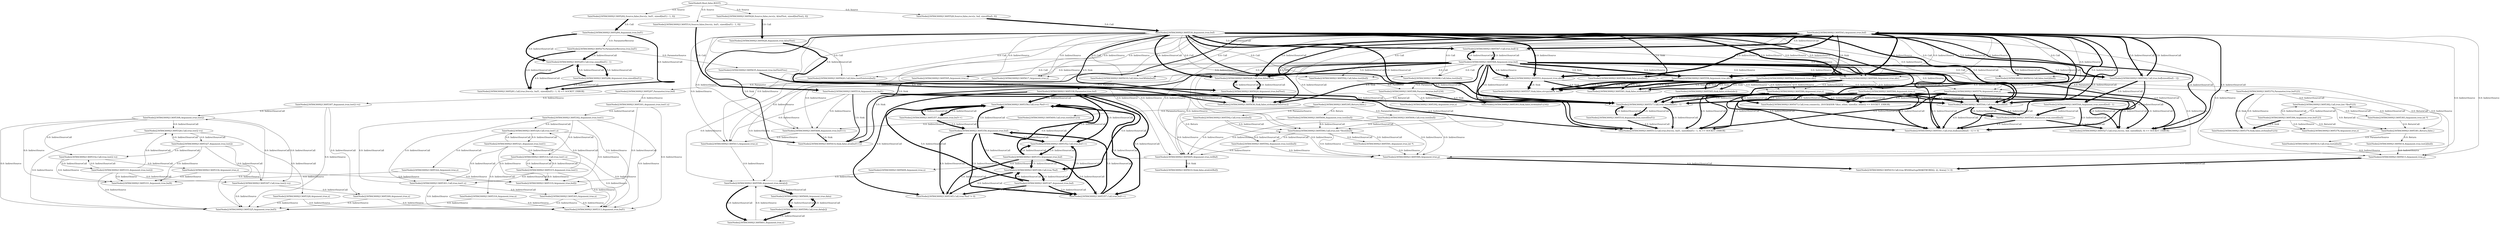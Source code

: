 digraph TaintDot {
	"TaintNode(2305843009213695543,Argument,true,buf)" -> "TaintNode(2305843009213695517,Call,true,sizeof(buf1) - 1)" [label = "5.0: IndirectSourceCall", penwidth = 6.0]
	"TaintNode(2305843009213695530,Argument,true,buf)" -> "TaintNode(2305843009213695617,Argument,true,x)" [label = "0.0: IndirectSource", penwidth = 1.0]
	"TaintNode(2305843009213695558,Argument,true,abcd)" -> "TaintNode(2305843009213695581,Sink,false,strlen(abcd))" [label = "4.0: Sink", penwidth = 5.0]
	"TaintNode(2305843009213695356,Call,true,*buf++)" -> "TaintNode(2305843009213695357,Argument,true,buf++)" [label = "5.0: IndirectSourceCall", penwidth = 6.0]
	"TaintNode(2305843009213695562,Argument,true,abc)" -> "TaintNode(2305843009213695581,Sink,false,strlen(abcd))" [label = "4.0: Sink", penwidth = 5.0]
	"TaintNode(2305843009213695383,Argument,true,int *)" -> "TaintNode(2305843009213695382,Call,true,(int *)buf123)" [label = "0.0: IndirectSourceCall", penwidth = 1.0]
	"TaintNode(2305843009213695566,Argument,true,abc)" -> "TaintNode(2305843009213695580,Argument,true,z)" [label = "0.0: IndirectSource", penwidth = 1.0]
	"TaintNode(2305843009213695353,Argument,true,buf)" -> "TaintNode(2305843009213695352,Call,true,buf++)" [label = "5.0: IndirectSourceCall", penwidth = 6.0]
	"TaintNode(0,Root,false,ROOT)" -> "TaintNode(2305843009213695514,Source,false,frecv(s, buf1, sizeof(buf1) - 1, 0))" [label = "0.0: Source", penwidth = 1.0]
	"TaintNode(2305843009213695543,Argument,true,buf)" -> "TaintNode(2305843009213695636,Sink,false,strlen(bufTestProc))" [label = "4.0: Sink", penwidth = 5.0]
	"TaintNode(2305843009213695592,Argument,true,test(buf))" -> "TaintNode(2305843009213695605,Argument,true,retBuf)" [label = "0.0: IndirectSource", penwidth = 1.0]
	"TaintNode(2305843009213695606,Argument,true,test(buf))" -> "TaintNode(2305843009213695605,Argument,true,retBuf)" [label = "0.0: IndirectSource", penwidth = 1.0]
	"TaintNode(2305843009213695628,Call,true,&bufTest)" -> "TaintNode(2305843009213695629,Argument,true,bufTest)" [label = "5.0: IndirectSourceCall", penwidth = 6.0]
	"TaintNode(2305843009213695516,Argument,true,buf1)" -> "TaintNode(2305843009213695414,Sink,false,atoi(buf111))" [label = "3.0: Sink", penwidth = 4.0]
	"TaintNode(2305843009213695558,Argument,true,abcd)" -> "TaintNode(2305843009213695557,Sink,false,strcpy(abcd, buf))" [label = "6.0: Sink", penwidth = 7.0]
	"TaintNode(2305843009213695409,Call,true,test(buf123))" -> "TaintNode(2305843009213695408,Argument,true,buf111)" [label = "0.0: IndirectSource", penwidth = 1.0]
	"TaintNode(2305843009213695382,Call,true,(int *)buf123)" -> "TaintNode(2305843009213695381,Return,false,)" [label = "0.0: ReturnCall", penwidth = 1.0]
	"TaintNode(2305843009213695568,Argument,true,buf)" -> "TaintNode(2305843009213695541,Call,true,buf[sizeof(buf) - 1] != 0)" [label = "4.0: IndirectSourceCall", penwidth = 5.0]
	"TaintNode(2305843009213695284,Argument,true,buf1)" -> "TaintNode(2305843009213695281,Call,true,frecv(s, buf1, sizeof(buf1) - 1, 0) == SOCKET_ERROR)" [label = "4.0: IndirectSourceCall", penwidth = 5.0]
	"TaintNode(2305843009213695308,Argument,true,test2)" -> "TaintNode(2305843009213695331,Argument,true,buf4)" [label = "0.0: IndirectSource", penwidth = 1.0]
	"TaintNode(2305843009213695320,Call,true,test1.z)" -> "TaintNode(2305843009213695321,Argument,true,test1)" [label = "0.0: IndirectSourceCall", penwidth = 1.0]
	"TaintNode(2305843009213695357,Call,true,buf++)" -> "TaintNode(2305843009213695356,Call,true,*buf++)" [label = "5.0: IndirectSourceCall", penwidth = 6.0]
	"TaintNode(2305843009213695580,Argument,true,z)" -> "TaintNode(2305843009213695544,Call,true,sizeof(buf) - 1)" [label = "5.0: IndirectSourceCall", penwidth = 6.0]
	"TaintNode(2305843009213695357,Argument,true,buf++)" -> "TaintNode(2305843009213695358,Argument,true,buf)" [label = "5.0: IndirectSourceCall", penwidth = 6.0]
	"TaintNode(2305843009213695600,Argument,true,data)" -> "TaintNode(2305843009213695599,Call,true,data[x])" [label = "5.0: IndirectSourceCall", penwidth = 6.0]
	"TaintNode(2305843009213695614,Argument,true,test2(buf))" -> "TaintNode(2305843009213695613,Argument,true,p)" [label = "0.0: IndirectSource", penwidth = 1.0]
	"TaintNode(2305843009213695326,Call,true,test2->x)" -> "TaintNode(2305843009213695327,Argument,true,test2)" [label = "0.0: IndirectSourceCall", penwidth = 1.0]
	"TaintNode(2305843009213695321,Argument,true,test1)" -> "TaintNode(2305843009213695319,Argument,true,buf2)" [label = "0.0: IndirectSource", penwidth = 1.0]
	"TaintNode(2305843009213695328,Argument,true,x)" -> "TaintNode(2305843009213695313,Argument,true,buf1)" [label = "0.0: IndirectSource", penwidth = 1.0]
	"TaintNode(2305843009213695307,Call,true,test2->x)" -> "TaintNode(2305843009213695308,Argument,true,test2)" [label = "0.0: IndirectSourceCall", penwidth = 1.0]
	"TaintNode(2305843009213695307,Call,true,test2->x)" -> "TaintNode(2305843009213695309,Argument,true,x)" [label = "0.0: IndirectSourceCall", penwidth = 1.0]
	"TaintNode(2305843009213695282,Source,false,frecv(s, buf1, sizeof(buf1) - 1, 0))" -> "TaintNode(2305843009213695284,Argument,true,buf1)" [label = "5.0: Call", penwidth = 6.0]
	"TaintNode(2305843009213695332,Call,true,test2->z)" -> "TaintNode(2305843009213695333,Argument,true,test2)" [label = "0.0: IndirectSourceCall", penwidth = 1.0]
	"TaintNode(2305843009213695334,Argument,true,z)" -> "TaintNode(2305843009213695319,Argument,true,buf2)" [label = "0.0: IndirectSource", penwidth = 1.0]
	"TaintNode(2305843009213695568,Argument,true,buf)" -> "TaintNode(2305843009213695413,Argument,true,x)" [label = "0.0: IndirectSource", penwidth = 1.0]
	"TaintNode(2305843009213695530,Argument,true,buf)" -> "TaintNode(2305843009213695513,Call,true,frecv(s, buf1, sizeof(buf1) - 1, 0) == SOCKET_ERROR)" [label = "4.0: IndirectSourceCall", penwidth = 5.0]
	"TaintNode(2305843009213695568,Argument,true,buf)" -> "TaintNode(2305843009213695558,Argument,true,abcd)" [label = "6.0: IndirectSource", penwidth = 7.0]
	"TaintNode(2305843009213695274,ParameterReverse,true,buf1)" -> "TaintNode(2305843009213695635,Argument,true,bufTestProc)" [label = "0.0: ParameterSource", penwidth = 1.0]
	"TaintNode(2305843009213695346,Call,true,*buf)" -> "TaintNode(2305843009213695345,Call,true,*buf != 0)" [label = "4.0: IndirectSourceCall", penwidth = 5.0]
	"TaintNode(2305843009213695333,Argument,true,test2)" -> "TaintNode(2305843009213695307,Call,true,test2->x)" [label = "0.0: IndirectSourceCall", penwidth = 1.0]
	"TaintNode(2305843009213695333,Argument,true,test2)" -> "TaintNode(2305843009213695326,Call,true,test2->x)" [label = "0.0: IndirectSourceCall", penwidth = 1.0]
	"TaintNode(2305843009213695584,Argument,true,z)" -> "TaintNode(2305843009213695517,Call,true,sizeof(buf1) - 1)" [label = "5.0: IndirectSourceCall", penwidth = 6.0]
	"TaintNode(2305843009213695543,Argument,true,buf)" -> "TaintNode(2305843009213695553,Argument,true,abcd)" [label = "6.0: IndirectSource", penwidth = 7.0]
	"TaintNode(2305843009213695327,Argument,true,test2)" -> "TaintNode(2305843009213695331,Argument,true,buf4)" [label = "0.0: IndirectSource", penwidth = 1.0]
	"TaintNode(2305843009213695285,Call,true,sizeof(buf1) - 1)" -> "TaintNode(2305843009213695281,Call,true,frecv(s, buf1, sizeof(buf1) - 1, 0) == SOCKET_ERROR)" [label = "4.0: IndirectSourceCall", penwidth = 5.0]
	"TaintNode(2305843009213695308,Argument,true,test2)" -> "TaintNode(2305843009213695325,Argument,true,buf3)" [label = "0.0: IndirectSource", penwidth = 1.0]
	"TaintNode(2305843009213695568,Argument,true,buf)" -> "TaintNode(2305843009213695589,Argument,true,p)" [label = "0.0: IndirectSource", penwidth = 1.0]
	"TaintNode(2305843009213695568,Argument,true,buf)" -> "TaintNode(2305843009213695605,Argument,true,retBuf)" [label = "0.0: IndirectSource", penwidth = 1.0]
	"TaintNode(2305843009213695606,Call,true,test(buf))" -> "TaintNode(2305843009213695589,Argument,true,p)" [label = "0.0: IndirectSource", penwidth = 1.0]
	"TaintNode(2305843009213695307,Argument,true,test2->x)" -> "TaintNode(2305843009213695308,Argument,true,test2)" [label = "0.0: IndirectSourceCall", penwidth = 1.0]
	"TaintNode(2305843009213695617,Argument,true,x)" -> "TaintNode(2305843009213695599,Argument,true,data[x])" [label = "0.0: IndirectSource", penwidth = 1.0]
	"TaintNode(2305843009213695543,Argument,true,buf)" -> "TaintNode(2305843009213695589,Argument,true,p)" [label = "0.0: IndirectSource", penwidth = 1.0]
	"TaintNode(2305843009213695562,Argument,true,abc)" -> "TaintNode(2305843009213695585,Sink,false,strlen(abc))" [label = "4.0: Sink", penwidth = 5.0]
	"TaintNode(2305843009213695297,Parameter,true,buf)" -> "TaintNode(2305843009213695301,Argument,true,test1.x)" [label = "0.0: IndirectSource", penwidth = 1.0]
	"TaintNode(2305843009213695599,Argument,true,data[x])" -> "TaintNode(2305843009213695601,Argument,true,x)" [label = "5.0: IndirectSourceCall", penwidth = 6.0]
	"TaintNode(2305843009213695614,Call,true,test2(buf))" -> "TaintNode(2305843009213695613,Argument,true,p)" [label = "0.0: IndirectSource", penwidth = 1.0]
	"TaintNode(2305843009213695530,Argument,true,buf)" -> "TaintNode(2305843009213695567,Call,true,buf[1])" [label = "5.0: IndirectSourceCall", penwidth = 6.0]
	"TaintNode(2305843009213695286,Argument,true,sizeof(buf1))" -> "TaintNode(2305843009213695281,Call,true,frecv(s, buf1, sizeof(buf1) - 1, 0) == SOCKET_ERROR)" [label = "4.0: IndirectSourceCall", penwidth = 5.0]
	"TaintNode(2305843009213695384,Argument,true,buf123)" -> "TaintNode(2305843009213695379,Sink,false,strlen(buf123))" [label = "4.0: Sink", penwidth = 5.0]
	"TaintNode(2305843009213695543,Argument,true,buf)" -> "TaintNode(2305843009213695558,Argument,true,abcd)" [label = "6.0: IndirectSource", penwidth = 7.0]
	"TaintNode(2305843009213695315,Argument,true,test1)" -> "TaintNode(2305843009213695320,Call,true,test1.z)" [label = "0.0: IndirectSourceCall", penwidth = 1.0]
	"TaintNode(2305843009213695543,Argument,true,buf)" -> "TaintNode(2305843009213695566,Argument,true,abc)" [label = "0.0: IndirectSource", penwidth = 1.0]
	"TaintNode(2305843009213695307,Call,true,test2->x)" -> "TaintNode(2305843009213695325,Argument,true,buf3)" [label = "0.0: IndirectSource", penwidth = 1.0]
	"TaintNode(2305843009213695284,Argument,true,buf1)" -> "TaintNode(2305843009213695274,ParameterReverse,true,buf1)" [label = "0.0: ParameterReverse", penwidth = 1.0]
	"TaintNode(2305843009213695384,Argument,true,buf123)" -> "TaintNode(2305843009213695381,Return,false,)" [label = "0.0: ReturnCall", penwidth = 1.0]
	"TaintNode(2305843009213695544,Argument,true,sizeof(buf) - 1)" -> "TaintNode(2305843009213695545,Argument,true,sizeof(buf))" [label = "5.0: IndirectSourceCall", penwidth = 6.0]
	"TaintNode(2305843009213695374,Parameter,true,buf123)" -> "TaintNode(2305843009213695382,Call,true,(int *)buf123)" [label = "0.0: IndirectSourceCall", penwidth = 1.0]
	"TaintNode(2305843009213695635,Argument,true,bufTestProc)" -> "TaintNode(2305843009213695636,Sink,false,strlen(bufTestProc))" [label = "4.0: Sink", penwidth = 5.0]
	"TaintNode(2305843009213695568,Argument,true,buf)" -> "TaintNode(2305843009213695620,Call,false,testPointers(buf))" [label = "0.0: Call", penwidth = 1.0]
	"TaintNode(2305843009213695514,Source,false,frecv(s, buf1, sizeof(buf1) - 1, 0))" -> "TaintNode(2305843009213695516,Argument,true,buf1)" [label = "5.0: Call", penwidth = 6.0]
	"TaintNode(2305843009213695543,Argument,true,buf)" -> "TaintNode(2305843009213695617,Argument,true,x)" [label = "0.0: IndirectSource", penwidth = 1.0]
	"TaintNode(2305843009213695568,Argument,true,buf)" -> "TaintNode(2305843009213695595,Argument,true,x)" [label = "0.0: IndirectSource", penwidth = 1.0]
	"TaintNode(2305843009213695357,Argument,true,buf++)" -> "TaintNode(2305843009213695356,Call,true,*buf++)" [label = "5.0: IndirectSourceCall", penwidth = 6.0]
	"TaintNode(2305843009213695553,Argument,true,abcd)" -> "TaintNode(2305843009213695580,Argument,true,z)" [label = "0.0: IndirectSource", penwidth = 1.0]
	"TaintNode(2305843009213695353,Argument,true,buf)" -> "TaintNode(2305843009213695346,Call,true,*buf)" [label = "5.0: IndirectSourceCall", penwidth = 6.0]
	"TaintNode(0,Root,false,ROOT)" -> "TaintNode(2305843009213695282,Source,false,frecv(s, buf1, sizeof(buf1) - 1, 0))" [label = "0.0: Source", penwidth = 1.0]
	"TaintNode(2305843009213695567,Call,true,buf[1])" -> "TaintNode(2305843009213695566,Argument,true,abc)" [label = "0.0: IndirectSource", penwidth = 1.0]
	"TaintNode(2305843009213695595,Argument,true,x)" -> "TaintNode(2305843009213695599,Argument,true,data[x])" [label = "0.0: IndirectSource", penwidth = 1.0]
	"TaintNode(2305843009213695346,Call,true,*buf)" -> "TaintNode(2305843009213695347,Argument,true,buf)" [label = "5.0: IndirectSourceCall", penwidth = 6.0]
	"TaintNode(2305843009213695562,Argument,true,abc)" -> "TaintNode(2305843009213695580,Argument,true,z)" [label = "0.0: IndirectSource", penwidth = 1.0]
	"TaintNode(2305843009213695530,Argument,true,buf)" -> "TaintNode(2305843009213695614,Call,false,test2(buf))" [label = "0.0: Call", penwidth = 1.0]
	"TaintNode(2305843009213695516,Argument,true,buf1)" -> "TaintNode(2305843009213695413,Argument,true,x)" [label = "0.0: IndirectSource", penwidth = 1.0]
	"TaintNode(2305843009213695358,Argument,true,buf)" -> "TaintNode(2305843009213695345,Call,true,*buf != 0)" [label = "4.0: IndirectSourceCall", penwidth = 5.0]
	"TaintNode(2305843009213695347,Argument,true,buf)" -> "TaintNode(2305843009213695356,Call,true,*buf++)" [label = "5.0: IndirectSourceCall", penwidth = 6.0]
	"TaintNode(2305843009213695543,Argument,true,buf)" -> "TaintNode(2305843009213695614,Call,false,test2(buf))" [label = "0.0: Call", penwidth = 1.0]
	"TaintNode(2305843009213695543,Argument,true,buf)" -> "TaintNode(2305843009213695527,Call,true,recv(s, buf, sizeof(buf), 0) == SOCKET_ERROR)" [label = "4.0: IndirectSourceCall", penwidth = 5.0]
	"TaintNode(2305843009213695568,Argument,true,buf)" -> "TaintNode(2305843009213695527,Call,true,recv(s, buf, sizeof(buf), 0) == SOCKET_ERROR)" [label = "4.0: IndirectSourceCall", penwidth = 5.0]
	"TaintNode(2305843009213695544,Call,true,sizeof(buf) - 1)" -> "TaintNode(2305843009213695545,Argument,true,sizeof(buf))" [label = "5.0: IndirectSourceCall", penwidth = 6.0]
	"TaintNode(2305843009213695606,Argument,true,test(buf))" -> "TaintNode(2305843009213695590,Call,true,(int *)test(buf))" [label = "0.0: IndirectSourceCall", penwidth = 1.0]
	"TaintNode(2305843009213695542,Call,true,buf[sizeof(buf) - 1])" -> "TaintNode(2305843009213695543,Argument,true,buf)" [label = "5.0: IndirectSourceCall", penwidth = 6.0]
	"TaintNode(2305843009213695316,Argument,true,x)" -> "TaintNode(2305843009213695313,Argument,true,buf1)" [label = "0.0: IndirectSource", penwidth = 1.0]
	"TaintNode(2305843009213695568,Argument,true,buf)" -> "TaintNode(2305843009213695576,Argument,true,z)" [label = "0.0: IndirectSource", penwidth = 1.0]
	"TaintNode(2305843009213695566,Argument,true,abc)" -> "TaintNode(2305843009213695584,Argument,true,z)" [label = "0.0: IndirectSource", penwidth = 1.0]
	"TaintNode(2305843009213695568,Argument,true,buf)" -> "TaintNode(2305843009213695414,Sink,false,atoi(buf111))" [label = "3.0: Sink", penwidth = 4.0]
	"TaintNode(2305843009213695576,Argument,true,z)" -> "TaintNode(2305843009213695517,Call,true,sizeof(buf1) - 1)" [label = "5.0: IndirectSourceCall", penwidth = 6.0]
	"TaintNode(2305843009213695530,Argument,true,buf)" -> "TaintNode(2305843009213695613,Argument,true,p)" [label = "0.0: IndirectSource", penwidth = 1.0]
	"TaintNode(2305843009213695347,Argument,true,buf)" -> "TaintNode(2305843009213695345,Call,true,*buf != 0)" [label = "4.0: IndirectSourceCall", penwidth = 5.0]
	"TaintNode(2305843009213695605,Argument,true,retBuf)" -> "TaintNode(2305843009213695609,Argument,true,x)" [label = "0.0: IndirectSource", penwidth = 1.0]
	"TaintNode(2305843009213695332,Call,true,test2->z)" -> "TaintNode(2305843009213695331,Argument,true,buf4)" [label = "0.0: IndirectSource", penwidth = 1.0]
	"TaintNode(2305843009213695286,Argument,true,sizeof(buf1))" -> "TaintNode(2305843009213695285,Call,true,sizeof(buf1) - 1)" [label = "5.0: IndirectSourceCall", penwidth = 6.0]
	"TaintNode(2305843009213695358,Argument,true,buf)" -> "TaintNode(2305843009213695356,Call,true,*buf++)" [label = "5.0: IndirectSourceCall", penwidth = 6.0]
	"TaintNode(2305843009213695358,Argument,true,buf)" -> "TaintNode(2305843009213695346,Call,true,*buf)" [label = "5.0: IndirectSourceCall", penwidth = 6.0]
	"TaintNode(0,Root,false,ROOT)" -> "TaintNode(2305843009213695528,Source,false,recv(s, buf, sizeof(buf), 0))" [label = "0.0: Source", penwidth = 1.0]
	"TaintNode(2305843009213695408,Argument,true,buf111)" -> "TaintNode(2305843009213695414,Sink,false,atoi(buf111))" [label = "3.0: Sink", penwidth = 4.0]
	"TaintNode(2305843009213695395,Return,false,)" -> "TaintNode(2305843009213695606,Call,true,test(buf))" [label = "0.0: ParameterSource", penwidth = 1.0]
	"TaintNode(2305843009213695308,Argument,true,test2)" -> "TaintNode(2305843009213695332,Call,true,test2->z)" [label = "0.0: IndirectSourceCall", penwidth = 1.0]
	"TaintNode(2305843009213695584,Argument,true,z)" -> "TaintNode(2305843009213695544,Call,true,sizeof(buf) - 1)" [label = "5.0: IndirectSourceCall", penwidth = 6.0]
	"TaintNode(2305843009213695395,Return,false,)" -> "TaintNode(2305843009213695606,Argument,true,test(buf))" [label = "0.0: Return", penwidth = 1.0]
	"TaintNode(2305843009213695516,Argument,true,buf1)" -> "TaintNode(2305843009213695408,Argument,true,buf111)" [label = "0.0: IndirectSource", penwidth = 1.0]
	"TaintNode(2305843009213695568,Argument,true,buf)" -> "TaintNode(2305843009213695562,Argument,true,abc)" [label = "0.0: IndirectSource", penwidth = 1.0]
	"TaintNode(2305843009213695301,Argument,true,test1.x)" -> "TaintNode(2305843009213695302,Argument,true,test1)" [label = "0.0: IndirectSourceCall", penwidth = 1.0]
	"TaintNode(2305843009213695626,Source,false,recv(s, &bufTest, sizeof(bufTest), 0))" -> "TaintNode(2305843009213695628,Argument,true,&bufTest)" [label = "5.0: Call", penwidth = 6.0]
	"TaintNode(2305843009213695576,Argument,true,z)" -> "TaintNode(2305843009213695473,Call,true,connect(s, (SOCKADDR *)&si_other, sizeof(si_other)) == SOCKET_ERROR)" [label = "4.0: IndirectSourceCall", penwidth = 5.0]
	"TaintNode(2305843009213695599,Call,true,data[x])" -> "TaintNode(2305843009213695600,Argument,true,data)" [label = "5.0: IndirectSourceCall", penwidth = 6.0]
	"TaintNode(2305843009213695321,Argument,true,test1)" -> "TaintNode(2305843009213695314,Call,true,test1.x)" [label = "0.0: IndirectSourceCall", penwidth = 1.0]
	"TaintNode(2305843009213695606,Argument,true,test(buf))" -> "TaintNode(2305843009213695589,Argument,true,p)" [label = "0.0: IndirectSource", penwidth = 1.0]
	"TaintNode(2305843009213695530,Argument,true,buf)" -> "TaintNode(2305843009213695620,Call,false,testPointers(buf))" [label = "0.0: Call", penwidth = 1.0]
	"TaintNode(2305843009213695374,Parameter,true,buf123)" -> "TaintNode(2305843009213695381,Return,false,)" [label = "0.0: ReturnCall", penwidth = 1.0]
	"TaintNode(2305843009213695334,Argument,true,z)" -> "TaintNode(2305843009213695331,Argument,true,buf4)" [label = "0.0: IndirectSource", penwidth = 1.0]
	"TaintNode(2305843009213695590,Call,true,(int *)test(buf))" -> "TaintNode(2305843009213695592,Argument,true,test(buf))" [label = "0.0: IndirectSourceCall", penwidth = 1.0]
	"TaintNode(2305843009213695530,Argument,true,buf)" -> "TaintNode(2305843009213695590,Call,true,(int *)test(buf))" [label = "0.0: IndirectSourceCall", penwidth = 1.0]
	"TaintNode(2305843009213695528,Source,false,recv(s, buf, sizeof(buf), 0))" -> "TaintNode(2305843009213695530,Argument,true,buf)" [label = "5.0: Call", penwidth = 6.0]
	"TaintNode(2305843009213695322,Argument,true,z)" -> "TaintNode(2305843009213695319,Argument,true,buf2)" [label = "0.0: IndirectSource", penwidth = 1.0]
	"TaintNode(2305843009213695388,Parameter,true,buf1234)" -> "TaintNode(2305843009213695392,Argument,true,z)" [label = "0.0: IndirectSource", penwidth = 1.0]
	"TaintNode(2305843009213695309,Argument,true,x)" -> "TaintNode(2305843009213695325,Argument,true,buf3)" [label = "0.0: IndirectSource", penwidth = 1.0]
	"TaintNode(2305843009213695592,Argument,true,test(buf))" -> "TaintNode(2305843009213695589,Argument,true,p)" [label = "0.0: IndirectSource", penwidth = 1.0]
	"TaintNode(2305843009213695338,Parameter,true,buf)" -> "TaintNode(2305843009213695352,Call,true,buf++)" [label = "5.0: IndirectSourceCall", penwidth = 6.0]
	"TaintNode(2305843009213695568,Argument,true,buf)" -> "TaintNode(2305843009213695606,Call,false,test(buf))" [label = "0.0: Call", penwidth = 1.0]
	"TaintNode(2305843009213695568,Argument,true,buf)" -> "TaintNode(2305843009213695544,Call,true,sizeof(buf) - 1)" [label = "5.0: IndirectSourceCall", penwidth = 6.0]
	"TaintNode(2305843009213695328,Argument,true,x)" -> "TaintNode(2305843009213695325,Argument,true,buf3)" [label = "0.0: IndirectSource", penwidth = 1.0]
	"TaintNode(2305843009213695374,Parameter,true,buf123)" -> "TaintNode(2305843009213695378,Argument,true,z)" [label = "0.0: IndirectSource", penwidth = 1.0]
	"TaintNode(2305843009213695580,Argument,true,z)" -> "TaintNode(2305843009213695513,Call,true,frecv(s, buf1, sizeof(buf1) - 1, 0) == SOCKET_ERROR)" [label = "4.0: IndirectSourceCall", penwidth = 5.0]
	"TaintNode(2305843009213695333,Argument,true,test2)" -> "TaintNode(2305843009213695332,Call,true,test2->z)" [label = "0.0: IndirectSourceCall", penwidth = 1.0]
	"TaintNode(2305843009213695566,Argument,true,abc)" -> "TaintNode(2305843009213695585,Sink,false,strlen(abc))" [label = "4.0: Sink", penwidth = 5.0]
	"TaintNode(2305843009213695274,ParameterReverse,true,buf1)" -> "TaintNode(2305843009213695285,Call,true,sizeof(buf1) - 1)" [label = "5.0: IndirectSourceCall", penwidth = 6.0]
	"TaintNode(2305843009213695302,Argument,true,test1)" -> "TaintNode(2305843009213695314,Call,true,test1.x)" [label = "0.0: IndirectSourceCall", penwidth = 1.0]
	"TaintNode(2305843009213695580,Argument,true,z)" -> "TaintNode(2305843009213695517,Call,true,sizeof(buf1) - 1)" [label = "5.0: IndirectSourceCall", penwidth = 6.0]
	"TaintNode(2305843009213695327,Argument,true,test2)" -> "TaintNode(2305843009213695307,Call,true,test2->x)" [label = "0.0: IndirectSourceCall", penwidth = 1.0]
	"TaintNode(2305843009213695327,Argument,true,test2)" -> "TaintNode(2305843009213695325,Argument,true,buf3)" [label = "0.0: IndirectSource", penwidth = 1.0]
	"TaintNode(2305843009213695530,Argument,true,buf)" -> "TaintNode(2305843009213695553,Argument,true,abcd)" [label = "6.0: IndirectSource", penwidth = 7.0]
	"TaintNode(2305843009213695591,Argument,true,int *)" -> "TaintNode(2305843009213695589,Argument,true,p)" [label = "0.0: IndirectSource", penwidth = 1.0]
	"TaintNode(2305843009213695381,Return,false,)" -> "TaintNode(2305843009213695614,Call,true,test2(buf))" [label = "0.0: ParameterSource", penwidth = 1.0]
	"TaintNode(2305843009213695601,Argument,true,x)" -> "TaintNode(2305843009213695599,Argument,true,data[x])" [label = "0.0: IndirectSource", penwidth = 1.0]
	"TaintNode(2305843009213695301,Argument,true,test1.x)" -> "TaintNode(2305843009213695313,Argument,true,buf1)" [label = "0.0: IndirectSource", penwidth = 1.0]
	"TaintNode(2305843009213695543,Argument,true,buf)" -> "TaintNode(2305843009213695541,Call,true,buf[sizeof(buf) - 1] != 0)" [label = "4.0: IndirectSourceCall", penwidth = 5.0]
	"TaintNode(2305843009213695327,Argument,true,test2)" -> "TaintNode(2305843009213695332,Call,true,test2->z)" [label = "0.0: IndirectSourceCall", penwidth = 1.0]
	"TaintNode(2305843009213695599,Argument,true,data[x])" -> "TaintNode(2305843009213695600,Argument,true,data)" [label = "5.0: IndirectSourceCall", penwidth = 6.0]
	"TaintNode(2305843009213695321,Argument,true,test1)" -> "TaintNode(2305843009213695313,Argument,true,buf1)" [label = "0.0: IndirectSource", penwidth = 1.0]
	"TaintNode(2305843009213695326,Call,true,test2->x)" -> "TaintNode(2305843009213695325,Argument,true,buf3)" [label = "0.0: IndirectSource", penwidth = 1.0]
	"TaintNode(2305843009213695543,Argument,true,buf)" -> "TaintNode(2305843009213695576,Argument,true,z)" [label = "0.0: IndirectSource", penwidth = 1.0]
	"TaintNode(2305843009213695353,Argument,true,buf)" -> "TaintNode(2305843009213695345,Call,true,*buf != 0)" [label = "4.0: IndirectSourceCall", penwidth = 5.0]
	"TaintNode(2305843009213695614,Call,false,test2(buf))" -> "TaintNode(2305843009213695374,Parameter,true,buf123)" [label = "0.0: Parameter", penwidth = 1.0]
	"TaintNode(0,Root,false,ROOT)" -> "TaintNode(2305843009213695626,Source,false,recv(s, &bufTest, sizeof(bufTest), 0))" [label = "0.0: Source", penwidth = 1.0]
	"TaintNode(2305843009213695347,Argument,true,buf)" -> "TaintNode(2305843009213695357,Call,true,buf++)" [label = "5.0: IndirectSourceCall", penwidth = 6.0]
	"TaintNode(2305843009213695301,Call,true,test1.x)" -> "TaintNode(2305843009213695313,Argument,true,buf1)" [label = "0.0: IndirectSource", penwidth = 1.0]
	"TaintNode(2305843009213695543,Argument,true,buf)" -> "TaintNode(2305843009213695414,Sink,false,atoi(buf111))" [label = "3.0: Sink", penwidth = 4.0]
	"TaintNode(2305843009213695562,Argument,true,abc)" -> "TaintNode(2305843009213695557,Sink,false,strcpy(abcd, buf))" [label = "6.0: Sink", penwidth = 7.0]
	"TaintNode(2305843009213695576,Argument,true,z)" -> "TaintNode(2305843009213695527,Call,true,recv(s, buf, sizeof(buf), 0) == SOCKET_ERROR)" [label = "4.0: IndirectSourceCall", penwidth = 5.0]
	"TaintNode(2305843009213695620,Call,false,testPointers(buf))" -> "TaintNode(2305843009213695297,Parameter,true,buf)" [label = "0.0: Parameter", penwidth = 1.0]
	"TaintNode(2305843009213695302,Argument,true,test1)" -> "TaintNode(2305843009213695301,Call,true,test1.x)" [label = "0.0: IndirectSourceCall", penwidth = 1.0]
	"TaintNode(2305843009213695568,Argument,true,buf)" -> "TaintNode(2305843009213695553,Argument,true,abcd)" [label = "6.0: IndirectSource", penwidth = 7.0]
	"TaintNode(2305843009213695584,Argument,true,z)" -> "TaintNode(2305843009213695473,Call,true,connect(s, (SOCKADDR *)&si_other, sizeof(si_other)) == SOCKET_ERROR)" [label = "4.0: IndirectSourceCall", penwidth = 5.0]
	"TaintNode(2305843009213695395,Return,false,)" -> "TaintNode(2305843009213695592,Call,true,test(buf))" [label = "0.0: ParameterSource", penwidth = 1.0]
	"TaintNode(2305843009213695543,Argument,true,buf)" -> "TaintNode(2305843009213695628,Call,true,&bufTest)" [label = "5.0: IndirectSourceCall", penwidth = 6.0]
	"TaintNode(2305843009213695301,Argument,true,test1.x)" -> "TaintNode(2305843009213695303,Argument,true,x)" [label = "0.0: IndirectSourceCall", penwidth = 1.0]
	"TaintNode(2305843009213695543,Argument,true,buf)" -> "TaintNode(2305843009213695618,Call,false,testWhile(buf))" [label = "0.0: Call", penwidth = 1.0]
	"TaintNode(2305843009213695274,ParameterReverse,true,buf1)" -> "TaintNode(2305843009213695281,Call,true,frecv(s, buf1, sizeof(buf1) - 1, 0) == SOCKET_ERROR)" [label = "4.0: IndirectSourceCall", penwidth = 5.0]
	"TaintNode(2305843009213695568,Argument,true,buf)" -> "TaintNode(2305843009213695566,Argument,true,abc)" [label = "0.0: IndirectSource", penwidth = 1.0]
	"TaintNode(2305843009213695332,Call,true,test2->z)" -> "TaintNode(2305843009213695334,Argument,true,z)" [label = "0.0: IndirectSourceCall", penwidth = 1.0]
	"TaintNode(2305843009213695314,Call,true,test1.x)" -> "TaintNode(2305843009213695313,Argument,true,buf1)" [label = "0.0: IndirectSource", penwidth = 1.0]
	"TaintNode(2305843009213695530,Argument,true,buf)" -> "TaintNode(2305843009213695413,Argument,true,x)" [label = "0.0: IndirectSource", penwidth = 1.0]
	"TaintNode(2305843009213695592,Call,false,test(buf))" -> "TaintNode(2305843009213695388,Parameter,true,buf1234)" [label = "0.0: Parameter", penwidth = 1.0]
	"TaintNode(2305843009213695609,Argument,true,x)" -> "TaintNode(2305843009213695599,Argument,true,data[x])" [label = "0.0: IndirectSource", penwidth = 1.0]
	"TaintNode(2305843009213695338,Parameter,true,buf)" -> "TaintNode(2305843009213695346,Call,true,*buf)" [label = "5.0: IndirectSourceCall", penwidth = 6.0]
	"TaintNode(2305843009213695358,Argument,true,buf)" -> "TaintNode(2305843009213695352,Call,true,buf++)" [label = "5.0: IndirectSourceCall", penwidth = 6.0]
	"TaintNode(2305843009213695321,Argument,true,test1)" -> "TaintNode(2305843009213695320,Call,true,test1.z)" [label = "0.0: IndirectSourceCall", penwidth = 1.0]
	"TaintNode(2305843009213695543,Argument,true,buf)" -> "TaintNode(2305843009213695620,Call,false,testPointers(buf))" [label = "0.0: Call", penwidth = 1.0]
	"TaintNode(2305843009213695357,Call,true,buf++)" -> "TaintNode(2305843009213695358,Argument,true,buf)" [label = "5.0: IndirectSourceCall", penwidth = 6.0]
	"TaintNode(2305843009213695606,Call,true,test(buf))" -> "TaintNode(2305843009213695605,Argument,true,retBuf)" [label = "0.0: IndirectSource", penwidth = 1.0]
	"TaintNode(2305843009213695309,Argument,true,x)" -> "TaintNode(2305843009213695313,Argument,true,buf1)" [label = "0.0: IndirectSource", penwidth = 1.0]
	"TaintNode(2305843009213695545,Argument,true,sizeof(buf))" -> "TaintNode(2305843009213695541,Call,true,buf[sizeof(buf) - 1] != 0)" [label = "4.0: IndirectSourceCall", penwidth = 5.0]
	"TaintNode(2305843009213695545,Argument,true,sizeof(buf))" -> "TaintNode(2305843009213695527,Call,true,recv(s, buf, sizeof(buf), 0) == SOCKET_ERROR)" [label = "4.0: IndirectSourceCall", penwidth = 5.0]
	"TaintNode(2305843009213695327,Argument,true,test2)" -> "TaintNode(2305843009213695326,Call,true,test2->x)" [label = "0.0: IndirectSourceCall", penwidth = 1.0]
	"TaintNode(2305843009213695553,Argument,true,abcd)" -> "TaintNode(2305843009213695557,Sink,false,strcpy(abcd, buf))" [label = "6.0: Sink", penwidth = 7.0]
	"TaintNode(2305843009213695530,Argument,true,buf)" -> "TaintNode(2305843009213695566,Argument,true,abc)" [label = "0.0: IndirectSource", penwidth = 1.0]
	"TaintNode(2305843009213695568,Argument,true,buf)" -> "TaintNode(2305843009213695592,Call,false,test(buf))" [label = "0.0: Call", penwidth = 1.0]
	"TaintNode(2305843009213695568,Argument,true,buf)" -> "TaintNode(2305843009213695542,Call,true,buf[sizeof(buf) - 1])" [label = "5.0: IndirectSourceCall", penwidth = 6.0]
	"TaintNode(2305843009213695589,Argument,true,p)" -> "TaintNode(2305843009213695419,Call,true,WSAStartup(MAKEWORD(2, 2), &wsa) != 0)" [label = "4.0: IndirectSourceCall", penwidth = 5.0]
	"TaintNode(2305843009213695395,Return,false,)" -> "TaintNode(2305843009213695409,Call,true,test(buf123))" [label = "0.0: ParameterSource", penwidth = 1.0]
	"TaintNode(2305843009213695530,Argument,true,buf)" -> "TaintNode(2305843009213695414,Sink,false,atoi(buf111))" [label = "3.0: Sink", penwidth = 4.0]
	"TaintNode(2305843009213695591,Argument,true,int *)" -> "TaintNode(2305843009213695590,Call,true,(int *)test(buf))" [label = "0.0: IndirectSourceCall", penwidth = 1.0]
	"TaintNode(2305843009213695413,Argument,true,x)" -> "TaintNode(2305843009213695599,Argument,true,data[x])" [label = "0.0: IndirectSource", penwidth = 1.0]
	"TaintNode(2305843009213695530,Argument,true,buf)" -> "TaintNode(2305843009213695618,Call,false,testWhile(buf))" [label = "0.0: Call", penwidth = 1.0]
	"TaintNode(2305843009213695568,Argument,true,buf)" -> "TaintNode(2305843009213695517,Call,true,sizeof(buf1) - 1)" [label = "5.0: IndirectSourceCall", penwidth = 6.0]
	"TaintNode(2305843009213695628,Argument,true,&bufTest)" -> "TaintNode(2305843009213695629,Argument,true,bufTest)" [label = "5.0: IndirectSourceCall", penwidth = 6.0]
	"TaintNode(2305843009213695322,Argument,true,z)" -> "TaintNode(2305843009213695331,Argument,true,buf4)" [label = "0.0: IndirectSource", penwidth = 1.0]
	"TaintNode(2305843009213695543,Argument,true,buf)" -> "TaintNode(2305843009213695562,Argument,true,abc)" [label = "0.0: IndirectSource", penwidth = 1.0]
	"TaintNode(2305843009213695543,Argument,true,buf)" -> "TaintNode(2305843009213695413,Argument,true,x)" [label = "0.0: IndirectSource", penwidth = 1.0]
	"TaintNode(2305843009213695543,Argument,true,buf)" -> "TaintNode(2305843009213695592,Call,false,test(buf))" [label = "0.0: Call", penwidth = 1.0]
	"TaintNode(2305843009213695543,Argument,true,buf)" -> "TaintNode(2305843009213695606,Call,false,test(buf))" [label = "0.0: Call", penwidth = 1.0]
	"TaintNode(2305843009213695307,Argument,true,test2->x)" -> "TaintNode(2305843009213695309,Argument,true,x)" [label = "0.0: IndirectSourceCall", penwidth = 1.0]
	"TaintNode(2305843009213695584,Argument,true,z)" -> "TaintNode(2305843009213695541,Call,true,buf[sizeof(buf) - 1] != 0)" [label = "4.0: IndirectSourceCall", penwidth = 5.0]
	"TaintNode(2305843009213695566,Argument,true,abc)" -> "TaintNode(2305843009213695557,Sink,false,strcpy(abcd, buf))" [label = "6.0: Sink", penwidth = 7.0]
	"TaintNode(2305843009213695320,Call,true,test1.z)" -> "TaintNode(2305843009213695319,Argument,true,buf2)" [label = "0.0: IndirectSource", penwidth = 1.0]
	"TaintNode(2305843009213695285,Call,true,sizeof(buf1) - 1)" -> "TaintNode(2305843009213695286,Argument,true,sizeof(buf1))" [label = "5.0: IndirectSourceCall", penwidth = 6.0]
	"TaintNode(2305843009213695314,Call,true,test1.x)" -> "TaintNode(2305843009213695316,Argument,true,x)" [label = "0.0: IndirectSourceCall", penwidth = 1.0]
	"TaintNode(2305843009213695301,Call,true,test1.x)" -> "TaintNode(2305843009213695303,Argument,true,x)" [label = "0.0: IndirectSourceCall", penwidth = 1.0]
	"TaintNode(2305843009213695584,Argument,true,z)" -> "TaintNode(2305843009213695527,Call,true,recv(s, buf, sizeof(buf), 0) == SOCKET_ERROR)" [label = "4.0: IndirectSourceCall", penwidth = 5.0]
	"TaintNode(2305843009213695566,Argument,true,abc)" -> "TaintNode(2305843009213695581,Sink,false,strlen(abcd))" [label = "4.0: Sink", penwidth = 5.0]
	"TaintNode(2305843009213695333,Argument,true,test2)" -> "TaintNode(2305843009213695325,Argument,true,buf3)" [label = "0.0: IndirectSource", penwidth = 1.0]
	"TaintNode(2305843009213695590,Call,true,(int *)test(buf))" -> "TaintNode(2305843009213695591,Argument,true,int *)" [label = "0.0: IndirectSourceCall", penwidth = 1.0]
	"TaintNode(2305843009213695543,Argument,true,buf)" -> "TaintNode(2305843009213695567,Call,true,buf[1])" [label = "5.0: IndirectSourceCall", penwidth = 6.0]
	"TaintNode(2305843009213695384,Argument,true,buf123)" -> "TaintNode(2305843009213695378,Argument,true,z)" [label = "0.0: IndirectSource", penwidth = 1.0]
	"TaintNode(2305843009213695592,Call,true,test(buf))" -> "TaintNode(2305843009213695589,Argument,true,p)" [label = "0.0: IndirectSource", penwidth = 1.0]
	"TaintNode(2305843009213695568,Argument,true,buf)" -> "TaintNode(2305843009213695596,Sink,false,atoi(buf))" [label = "3.0: Sink", penwidth = 4.0]
	"TaintNode(2305843009213695543,Argument,true,buf)" -> "TaintNode(2305843009213695613,Argument,true,p)" [label = "0.0: IndirectSource", penwidth = 1.0]
	"TaintNode(2305843009213695562,Argument,true,abc)" -> "TaintNode(2305843009213695584,Argument,true,z)" [label = "0.0: IndirectSource", penwidth = 1.0]
	"TaintNode(2305843009213695584,Argument,true,z)" -> "TaintNode(2305843009213695513,Call,true,frecv(s, buf1, sizeof(buf1) - 1, 0) == SOCKET_ERROR)" [label = "4.0: IndirectSourceCall", penwidth = 5.0]
	"TaintNode(2305843009213695358,Argument,true,buf)" -> "TaintNode(2305843009213695357,Call,true,buf++)" [label = "5.0: IndirectSourceCall", penwidth = 6.0]
	"TaintNode(2305843009213695388,Parameter,true,buf1234)" -> "TaintNode(2305843009213695395,Return,false,)" [label = "0.0: ReturnCall", penwidth = 1.0]
	"TaintNode(2305843009213695530,Argument,true,buf)" -> "TaintNode(2305843009213695542,Call,true,buf[sizeof(buf) - 1])" [label = "5.0: IndirectSourceCall", penwidth = 6.0]
	"TaintNode(2305843009213695302,Argument,true,test1)" -> "TaintNode(2305843009213695320,Call,true,test1.z)" [label = "0.0: IndirectSourceCall", penwidth = 1.0]
	"TaintNode(2305843009213695629,Argument,true,bufTest)" -> "TaintNode(2305843009213695636,Sink,false,strlen(bufTestProc))" [label = "4.0: Sink", penwidth = 5.0]
	"TaintNode(2305843009213695567,Call,true,buf[1])" -> "TaintNode(2305843009213695568,Argument,true,buf)" [label = "5.0: IndirectSourceCall", penwidth = 6.0]
	"TaintNode(2305843009213695315,Argument,true,test1)" -> "TaintNode(2305843009213695314,Call,true,test1.x)" [label = "0.0: IndirectSourceCall", penwidth = 1.0]
	"TaintNode(2305843009213695320,Call,true,test1.z)" -> "TaintNode(2305843009213695322,Argument,true,z)" [label = "0.0: IndirectSourceCall", penwidth = 1.0]
	"TaintNode(2305843009213695308,Argument,true,test2)" -> "TaintNode(2305843009213695326,Call,true,test2->x)" [label = "0.0: IndirectSourceCall", penwidth = 1.0]
	"TaintNode(2305843009213695568,Argument,true,buf)" -> "TaintNode(2305843009213695590,Call,true,(int *)test(buf))" [label = "0.0: IndirectSourceCall", penwidth = 1.0]
	"TaintNode(2305843009213695576,Argument,true,z)" -> "TaintNode(2305843009213695513,Call,true,frecv(s, buf1, sizeof(buf1) - 1, 0) == SOCKET_ERROR)" [label = "4.0: IndirectSourceCall", penwidth = 5.0]
	"TaintNode(2305843009213695530,Argument,true,buf)" -> "TaintNode(2305843009213695408,Argument,true,buf111)" [label = "0.0: IndirectSource", penwidth = 1.0]
	"TaintNode(2305843009213695321,Argument,true,test1)" -> "TaintNode(2305843009213695301,Call,true,test1.x)" [label = "0.0: IndirectSourceCall", penwidth = 1.0]
	"TaintNode(2305843009213695629,Argument,true,bufTest)" -> "TaintNode(2305843009213695628,Call,true,&bufTest)" [label = "5.0: IndirectSourceCall", penwidth = 6.0]
	"TaintNode(2305843009213695530,Argument,true,buf)" -> "TaintNode(2305843009213695541,Call,true,buf[sizeof(buf) - 1] != 0)" [label = "4.0: IndirectSourceCall", penwidth = 5.0]
	"TaintNode(2305843009213695347,Argument,true,buf)" -> "TaintNode(2305843009213695346,Call,true,*buf)" [label = "5.0: IndirectSourceCall", penwidth = 6.0]
	"TaintNode(2305843009213695543,Argument,true,buf)" -> "TaintNode(2305843009213695408,Argument,true,buf111)" [label = "0.0: IndirectSource", penwidth = 1.0]
	"TaintNode(2305843009213695382,Call,true,(int *)buf123)" -> "TaintNode(2305843009213695384,Argument,true,buf123)" [label = "0.0: IndirectSourceCall", penwidth = 1.0]
	"TaintNode(2305843009213695326,Call,true,test2->x)" -> "TaintNode(2305843009213695328,Argument,true,x)" [label = "0.0: IndirectSourceCall", penwidth = 1.0]
	"TaintNode(2305843009213695308,Argument,true,test2)" -> "TaintNode(2305843009213695307,Call,true,test2->x)" [label = "0.0: IndirectSourceCall", penwidth = 1.0]
	"TaintNode(2305843009213695542,Call,true,buf[sizeof(buf) - 1])" -> "TaintNode(2305843009213695541,Call,true,buf[sizeof(buf) - 1] != 0)" [label = "4.0: IndirectSourceCall", penwidth = 5.0]
	"TaintNode(2305843009213695395,Return,false,)" -> "TaintNode(2305843009213695592,Argument,true,test(buf))" [label = "0.0: Return", penwidth = 1.0]
	"TaintNode(2305843009213695606,Call,true,test(buf))" -> "TaintNode(2305843009213695590,Call,true,(int *)test(buf))" [label = "0.0: IndirectSourceCall", penwidth = 1.0]
	"TaintNode(2305843009213695558,Argument,true,abcd)" -> "TaintNode(2305843009213695580,Argument,true,z)" [label = "0.0: IndirectSource", penwidth = 1.0]
	"TaintNode(2305843009213695303,Argument,true,x)" -> "TaintNode(2305843009213695325,Argument,true,buf3)" [label = "0.0: IndirectSource", penwidth = 1.0]
	"TaintNode(2305843009213695543,Argument,true,buf)" -> "TaintNode(2305843009213695605,Argument,true,retBuf)" [label = "0.0: IndirectSource", penwidth = 1.0]
	"TaintNode(2305843009213695518,Argument,true,sizeof(buf1))" -> "TaintNode(2305843009213695517,Call,true,sizeof(buf1) - 1)" [label = "5.0: IndirectSourceCall", penwidth = 6.0]
	"TaintNode(2305843009213695543,Argument,true,buf)" -> "TaintNode(2305843009213695595,Argument,true,x)" [label = "0.0: IndirectSource", penwidth = 1.0]
	"TaintNode(2305843009213695517,Call,true,sizeof(buf1) - 1)" -> "TaintNode(2305843009213695513,Call,true,frecv(s, buf1, sizeof(buf1) - 1, 0) == SOCKET_ERROR)" [label = "4.0: IndirectSourceCall", penwidth = 5.0]
	"TaintNode(2305843009213695530,Argument,true,buf)" -> "TaintNode(2305843009213695605,Argument,true,retBuf)" [label = "0.0: IndirectSource", penwidth = 1.0]
	"TaintNode(2305843009213695352,Call,true,buf++)" -> "TaintNode(2305843009213695353,Argument,true,buf)" [label = "5.0: IndirectSourceCall", penwidth = 6.0]
	"TaintNode(2305843009213695530,Argument,true,buf)" -> "TaintNode(2305843009213695527,Call,true,recv(s, buf, sizeof(buf), 0) == SOCKET_ERROR)" [label = "4.0: IndirectSourceCall", penwidth = 5.0]
	"TaintNode(2305843009213695568,Argument,true,buf)" -> "TaintNode(2305843009213695628,Call,true,&bufTest)" [label = "5.0: IndirectSourceCall", penwidth = 6.0]
	"TaintNode(2305843009213695338,Parameter,true,buf)" -> "TaintNode(2305843009213695356,Call,true,*buf++)" [label = "5.0: IndirectSourceCall", penwidth = 6.0]
	"TaintNode(2305843009213695530,Argument,true,buf)" -> "TaintNode(2305843009213695589,Argument,true,p)" [label = "0.0: IndirectSource", penwidth = 1.0]
	"TaintNode(2305843009213695568,Argument,true,buf)" -> "TaintNode(2305843009213695617,Argument,true,x)" [label = "0.0: IndirectSource", penwidth = 1.0]
	"TaintNode(2305843009213695303,Argument,true,x)" -> "TaintNode(2305843009213695313,Argument,true,buf1)" [label = "0.0: IndirectSource", penwidth = 1.0]
	"TaintNode(2305843009213695530,Argument,true,buf)" -> "TaintNode(2305843009213695517,Call,true,sizeof(buf1) - 1)" [label = "5.0: IndirectSourceCall", penwidth = 6.0]
	"TaintNode(2305843009213695568,Argument,true,buf)" -> "TaintNode(2305843009213695618,Call,false,testWhile(buf))" [label = "0.0: Call", penwidth = 1.0]
	"TaintNode(2305843009213695338,Parameter,true,buf)" -> "TaintNode(2305843009213695357,Call,true,buf++)" [label = "5.0: IndirectSourceCall", penwidth = 6.0]
	"TaintNode(2305843009213695580,Argument,true,z)" -> "TaintNode(2305843009213695527,Call,true,recv(s, buf, sizeof(buf), 0) == SOCKET_ERROR)" [label = "4.0: IndirectSourceCall", penwidth = 5.0]
	"TaintNode(2305843009213695530,Argument,true,buf)" -> "TaintNode(2305843009213695562,Argument,true,abc)" [label = "0.0: IndirectSource", penwidth = 1.0]
	"TaintNode(2305843009213695516,Argument,true,buf1)" -> "TaintNode(2305843009213695513,Call,true,frecv(s, buf1, sizeof(buf1) - 1, 0) == SOCKET_ERROR)" [label = "4.0: IndirectSourceCall", penwidth = 5.0]
	"TaintNode(2305843009213695384,Argument,true,buf123)" -> "TaintNode(2305843009213695382,Call,true,(int *)buf123)" [label = "0.0: IndirectSourceCall", penwidth = 1.0]
	"TaintNode(2305843009213695592,Argument,true,test(buf))" -> "TaintNode(2305843009213695590,Call,true,(int *)test(buf))" [label = "0.0: IndirectSourceCall", penwidth = 1.0]
	"TaintNode(2305843009213695543,Argument,true,buf)" -> "TaintNode(2305843009213695513,Call,true,frecv(s, buf1, sizeof(buf1) - 1, 0) == SOCKET_ERROR)" [label = "4.0: IndirectSourceCall", penwidth = 5.0]
	"TaintNode(2305843009213695315,Argument,true,test1)" -> "TaintNode(2305843009213695313,Argument,true,buf1)" [label = "0.0: IndirectSource", penwidth = 1.0]
	"TaintNode(2305843009213695353,Argument,true,buf)" -> "TaintNode(2305843009213695357,Call,true,buf++)" [label = "5.0: IndirectSourceCall", penwidth = 6.0]
	"TaintNode(2305843009213695544,Call,true,sizeof(buf) - 1)" -> "TaintNode(2305843009213695541,Call,true,buf[sizeof(buf) - 1] != 0)" [label = "4.0: IndirectSourceCall", penwidth = 5.0]
	"TaintNode(2305843009213695580,Argument,true,z)" -> "TaintNode(2305843009213695541,Call,true,buf[sizeof(buf) - 1] != 0)" [label = "4.0: IndirectSourceCall", penwidth = 5.0]
	"TaintNode(2305843009213695580,Argument,true,z)" -> "TaintNode(2305843009213695473,Call,true,connect(s, (SOCKADDR *)&si_other, sizeof(si_other)) == SOCKET_ERROR)" [label = "4.0: IndirectSourceCall", penwidth = 5.0]
	"TaintNode(2305843009213695568,Argument,true,buf)" -> "TaintNode(2305843009213695613,Argument,true,p)" [label = "0.0: IndirectSource", penwidth = 1.0]
	"TaintNode(2305843009213695530,Argument,true,buf)" -> "TaintNode(2305843009213695558,Argument,true,abcd)" [label = "6.0: IndirectSource", penwidth = 7.0]
	"TaintNode(2305843009213695545,Argument,true,sizeof(buf))" -> "TaintNode(2305843009213695544,Call,true,sizeof(buf) - 1)" [label = "5.0: IndirectSourceCall", penwidth = 6.0]
	"TaintNode(2305843009213695530,Argument,true,buf)" -> "TaintNode(2305843009213695636,Sink,false,strlen(bufTestProc))" [label = "4.0: Sink", penwidth = 5.0]
	"TaintNode(2305843009213695568,Argument,true,buf)" -> "TaintNode(2305843009213695408,Argument,true,buf111)" [label = "0.0: IndirectSource", penwidth = 1.0]
	"TaintNode(2305843009213695316,Argument,true,x)" -> "TaintNode(2305843009213695325,Argument,true,buf3)" [label = "0.0: IndirectSource", penwidth = 1.0]
	"TaintNode(2305843009213695382,Call,true,(int *)buf123)" -> "TaintNode(2305843009213695383,Argument,true,int *)" [label = "0.0: IndirectSourceCall", penwidth = 1.0]
	"TaintNode(2305843009213695542,Call,true,buf[sizeof(buf) - 1])" -> "TaintNode(2305843009213695544,Argument,true,sizeof(buf) - 1)" [label = "5.0: IndirectSourceCall", penwidth = 6.0]
	"TaintNode(2305843009213695592,Call,true,test(buf))" -> "TaintNode(2305843009213695590,Call,true,(int *)test(buf))" [label = "0.0: IndirectSourceCall", penwidth = 1.0]
	"TaintNode(2305843009213695553,Argument,true,abcd)" -> "TaintNode(2305843009213695581,Sink,false,strlen(abcd))" [label = "4.0: Sink", penwidth = 5.0]
	"TaintNode(2305843009213695568,Argument,true,buf)" -> "TaintNode(2305843009213695513,Call,true,frecv(s, buf1, sizeof(buf1) - 1, 0) == SOCKET_ERROR)" [label = "4.0: IndirectSourceCall", penwidth = 5.0]
	"TaintNode(2305843009213695408,Argument,true,buf111)" -> "TaintNode(2305843009213695413,Argument,true,x)" [label = "0.0: IndirectSource", penwidth = 1.0]
	"TaintNode(2305843009213695302,Argument,true,test1)" -> "TaintNode(2305843009213695313,Argument,true,buf1)" [label = "0.0: IndirectSource", penwidth = 1.0]
	"TaintNode(2305843009213695315,Argument,true,test1)" -> "TaintNode(2305843009213695319,Argument,true,buf2)" [label = "0.0: IndirectSource", penwidth = 1.0]
	"TaintNode(2305843009213695590,Call,true,(int *)test(buf))" -> "TaintNode(2305843009213695589,Argument,true,p)" [label = "0.0: IndirectSource", penwidth = 1.0]
	"TaintNode(2305843009213695576,Argument,true,z)" -> "TaintNode(2305843009213695544,Call,true,sizeof(buf) - 1)" [label = "5.0: IndirectSourceCall", penwidth = 6.0]
	"TaintNode(2305843009213695347,Argument,true,buf)" -> "TaintNode(2305843009213695352,Call,true,buf++)" [label = "5.0: IndirectSourceCall", penwidth = 6.0]
	"TaintNode(2305843009213695618,Call,false,testWhile(buf))" -> "TaintNode(2305843009213695338,Parameter,true,buf)" [label = "0.0: Parameter", penwidth = 1.0]
	"TaintNode(2305843009213695338,Parameter,true,buf)" -> "TaintNode(2305843009213695345,Call,true,*buf != 0)" [label = "4.0: IndirectSourceCall", penwidth = 5.0]
	"TaintNode(2305843009213695388,Parameter,true,buf1234)" -> "TaintNode(2305843009213695393,Sink,false,strlen(buf1234))" [label = "4.0: Sink", penwidth = 5.0]
	"TaintNode(2305843009213695568,Argument,true,buf)" -> "TaintNode(2305843009213695614,Call,false,test2(buf))" [label = "0.0: Call", penwidth = 1.0]
	"TaintNode(2305843009213695592,Call,true,test(buf))" -> "TaintNode(2305843009213695605,Argument,true,retBuf)" [label = "0.0: IndirectSource", penwidth = 1.0]
	"TaintNode(2305843009213695613,Argument,true,p)" -> "TaintNode(2305843009213695419,Call,true,WSAStartup(MAKEWORD(2, 2), &wsa) != 0)" [label = "4.0: IndirectSourceCall", penwidth = 5.0]
	"TaintNode(2305843009213695530,Argument,true,buf)" -> "TaintNode(2305843009213695544,Call,true,sizeof(buf) - 1)" [label = "5.0: IndirectSourceCall", penwidth = 6.0]
	"TaintNode(2305843009213695605,Argument,true,retBuf)" -> "TaintNode(2305843009213695610,Sink,false,atoi(retBuf))" [label = "3.0: Sink", penwidth = 4.0]
	"TaintNode(2305843009213695374,Parameter,true,buf123)" -> "TaintNode(2305843009213695379,Sink,false,strlen(buf123))" [label = "4.0: Sink", penwidth = 5.0]
	"TaintNode(2305843009213695314,Call,true,test1.x)" -> "TaintNode(2305843009213695315,Argument,true,test1)" [label = "0.0: IndirectSourceCall", penwidth = 1.0]
	"TaintNode(2305843009213695530,Argument,true,buf)" -> "TaintNode(2305843009213695595,Argument,true,x)" [label = "0.0: IndirectSource", penwidth = 1.0]
	"TaintNode(2305843009213695284,Argument,true,buf1)" -> "TaintNode(2305843009213695285,Call,true,sizeof(buf1) - 1)" [label = "5.0: IndirectSourceCall", penwidth = 6.0]
	"TaintNode(2305843009213695576,Argument,true,z)" -> "TaintNode(2305843009213695541,Call,true,buf[sizeof(buf) - 1] != 0)" [label = "4.0: IndirectSourceCall", penwidth = 5.0]
	"TaintNode(2305843009213695530,Argument,true,buf)" -> "TaintNode(2305843009213695576,Argument,true,z)" [label = "0.0: IndirectSource", penwidth = 1.0]
	"TaintNode(2305843009213695568,Argument,true,buf)" -> "TaintNode(2305843009213695636,Sink,false,strlen(bufTestProc))" [label = "4.0: Sink", penwidth = 5.0]
	"TaintNode(2305843009213695544,Argument,true,sizeof(buf) - 1)" -> "TaintNode(2305843009213695541,Call,true,buf[sizeof(buf) - 1] != 0)" [label = "4.0: IndirectSourceCall", penwidth = 5.0]
	"TaintNode(2305843009213695302,Argument,true,test1)" -> "TaintNode(2305843009213695319,Argument,true,buf2)" [label = "0.0: IndirectSource", penwidth = 1.0]
	"TaintNode(2305843009213695383,Argument,true,int *)" -> "TaintNode(2305843009213695381,Return,false,)" [label = "0.0: ReturnCall", penwidth = 1.0]
	"TaintNode(2305843009213695530,Argument,true,buf)" -> "TaintNode(2305843009213695628,Call,true,&bufTest)" [label = "5.0: IndirectSourceCall", penwidth = 6.0]
	"TaintNode(2305843009213695530,Argument,true,buf)" -> "TaintNode(2305843009213695596,Sink,false,atoi(buf))" [label = "3.0: Sink", penwidth = 4.0]
	"TaintNode(2305843009213695352,Call,true,buf++)" -> "TaintNode(2305843009213695356,Call,true,*buf++)" [label = "5.0: IndirectSourceCall", penwidth = 6.0]
	"TaintNode(2305843009213695517,Call,true,sizeof(buf1) - 1)" -> "TaintNode(2305843009213695518,Argument,true,sizeof(buf1))" [label = "5.0: IndirectSourceCall", penwidth = 6.0]
	"TaintNode(2305843009213695353,Argument,true,buf)" -> "TaintNode(2305843009213695356,Call,true,*buf++)" [label = "5.0: IndirectSourceCall", penwidth = 6.0]
	"TaintNode(2305843009213695543,Argument,true,buf)" -> "TaintNode(2305843009213695542,Call,true,buf[sizeof(buf) - 1])" [label = "5.0: IndirectSourceCall", penwidth = 6.0]
	"TaintNode(2305843009213695530,Argument,true,buf)" -> "TaintNode(2305843009213695592,Call,false,test(buf))" [label = "0.0: Call", penwidth = 1.0]
	"TaintNode(2305843009213695381,Return,false,)" -> "TaintNode(2305843009213695614,Argument,true,test2(buf))" [label = "0.0: Return", penwidth = 1.0]
	"TaintNode(2305843009213695518,Argument,true,sizeof(buf1))" -> "TaintNode(2305843009213695513,Call,true,frecv(s, buf1, sizeof(buf1) - 1, 0) == SOCKET_ERROR)" [label = "4.0: IndirectSourceCall", penwidth = 5.0]
	"TaintNode(2305843009213695606,Call,false,test(buf))" -> "TaintNode(2305843009213695388,Parameter,true,buf1234)" [label = "0.0: Parameter", penwidth = 1.0]
	"TaintNode(2305843009213695599,Call,true,data[x])" -> "TaintNode(2305843009213695601,Argument,true,x)" [label = "5.0: IndirectSourceCall", penwidth = 6.0]
	"TaintNode(2305843009213695530,Argument,true,buf)" -> "TaintNode(2305843009213695606,Call,false,test(buf))" [label = "0.0: Call", penwidth = 1.0]
	"TaintNode(2305843009213695568,Argument,true,buf)" -> "TaintNode(2305843009213695567,Call,true,buf[1])" [label = "5.0: IndirectSourceCall", penwidth = 6.0]
	"TaintNode(2305843009213695543,Argument,true,buf)" -> "TaintNode(2305843009213695544,Call,true,sizeof(buf) - 1)" [label = "5.0: IndirectSourceCall", penwidth = 6.0]
	"TaintNode(2305843009213695297,Parameter,true,buf)" -> "TaintNode(2305843009213695307,Argument,true,test2->x)" [label = "0.0: IndirectSource", penwidth = 1.0]
	"TaintNode(2305843009213695333,Argument,true,test2)" -> "TaintNode(2305843009213695331,Argument,true,buf4)" [label = "0.0: IndirectSource", penwidth = 1.0]
	"TaintNode(2305843009213695301,Call,true,test1.x)" -> "TaintNode(2305843009213695302,Argument,true,test1)" [label = "0.0: IndirectSourceCall", penwidth = 1.0]
	"TaintNode(2305843009213695543,Argument,true,buf)" -> "TaintNode(2305843009213695590,Call,true,(int *)test(buf))" [label = "0.0: IndirectSourceCall", penwidth = 1.0]
	"TaintNode(2305843009213695543,Argument,true,buf)" -> "TaintNode(2305843009213695596,Sink,false,atoi(buf))" [label = "3.0: Sink", penwidth = 4.0]
	"TaintNode(2305843009213695307,Argument,true,test2->x)" -> "TaintNode(2305843009213695325,Argument,true,buf3)" [label = "0.0: IndirectSource", penwidth = 1.0]
	"TaintNode(2305843009213695516,Argument,true,buf1)" -> "TaintNode(2305843009213695517,Call,true,sizeof(buf1) - 1)" [label = "5.0: IndirectSourceCall", penwidth = 6.0]
	"TaintNode(2305843009213695315,Argument,true,test1)" -> "TaintNode(2305843009213695301,Call,true,test1.x)" [label = "0.0: IndirectSourceCall", penwidth = 1.0]
}